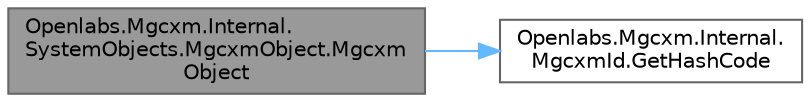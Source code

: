 digraph "Openlabs.Mgcxm.Internal.SystemObjects.MgcxmObject.MgcxmObject"
{
 // LATEX_PDF_SIZE
  bgcolor="transparent";
  edge [fontname=Helvetica,fontsize=10,labelfontname=Helvetica,labelfontsize=10];
  node [fontname=Helvetica,fontsize=10,shape=box,height=0.2,width=0.4];
  rankdir="LR";
  Node1 [id="Node000001",label="Openlabs.Mgcxm.Internal.\lSystemObjects.MgcxmObject.Mgcxm\lObject",height=0.2,width=0.4,color="gray40", fillcolor="grey60", style="filled", fontcolor="black",tooltip=" "];
  Node1 -> Node2 [id="edge1_Node000001_Node000002",color="steelblue1",style="solid",tooltip=" "];
  Node2 [id="Node000002",label="Openlabs.Mgcxm.Internal.\lMgcxmId.GetHashCode",height=0.2,width=0.4,color="grey40", fillcolor="white", style="filled",URL="$struct_openlabs_1_1_mgcxm_1_1_internal_1_1_mgcxm_id.html#a5f49b3fd10b2095149ede29f3a554b93",tooltip=" "];
}
